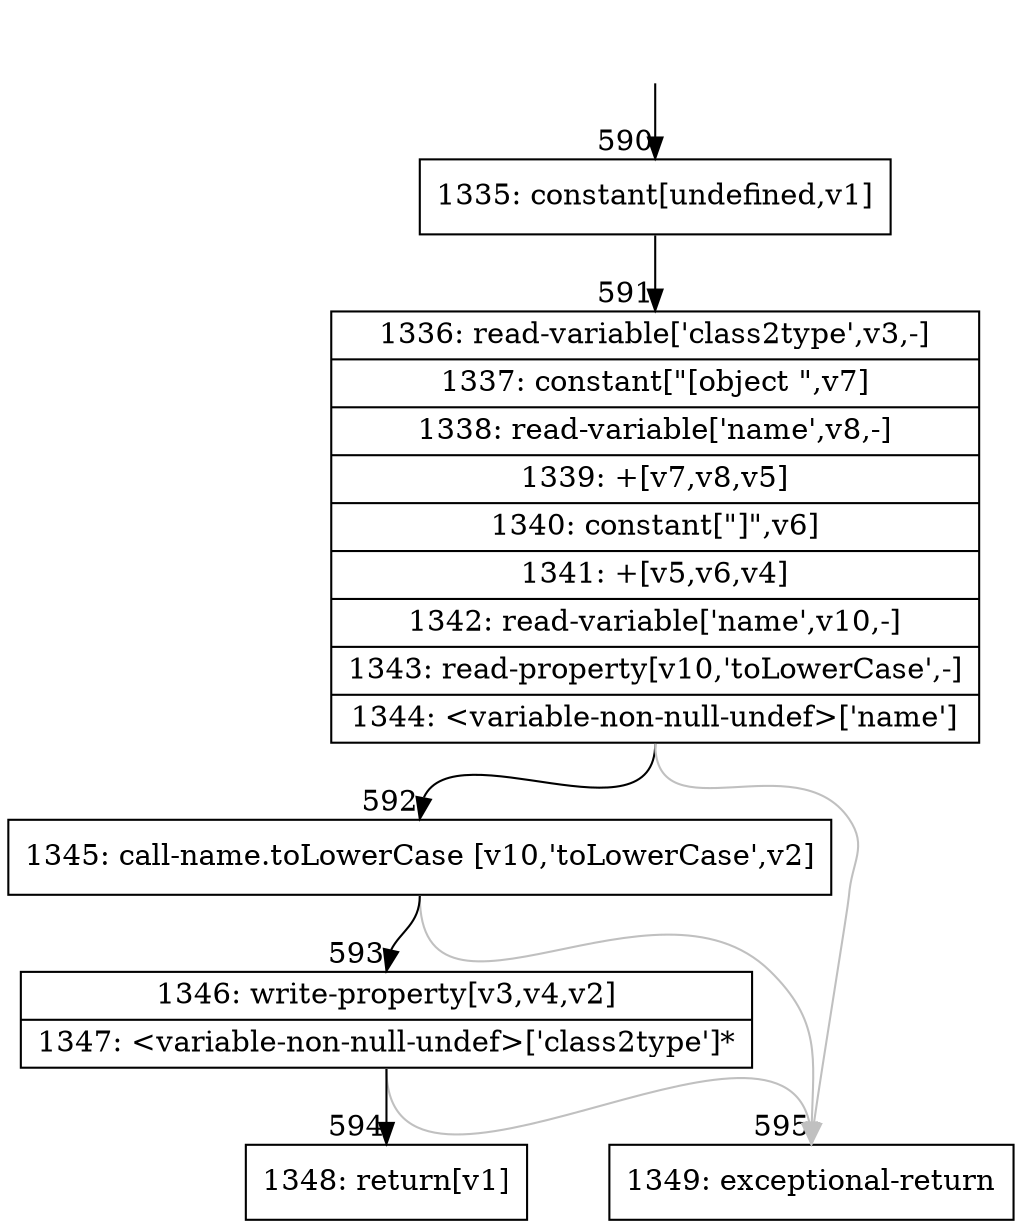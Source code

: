 digraph {
rankdir="TD"
BB_entry48[shape=none,label=""];
BB_entry48 -> BB590 [tailport=s, headport=n, headlabel="    590"]
BB590 [shape=record label="{1335: constant[undefined,v1]}" ] 
BB590 -> BB591 [tailport=s, headport=n, headlabel="      591"]
BB591 [shape=record label="{1336: read-variable['class2type',v3,-]|1337: constant[\"[object \",v7]|1338: read-variable['name',v8,-]|1339: +[v7,v8,v5]|1340: constant[\"]\",v6]|1341: +[v5,v6,v4]|1342: read-variable['name',v10,-]|1343: read-property[v10,'toLowerCase',-]|1344: \<variable-non-null-undef\>['name']}" ] 
BB591 -> BB592 [tailport=s, headport=n, headlabel="      592"]
BB591 -> BB595 [tailport=s, headport=n, color=gray, headlabel="      595"]
BB592 [shape=record label="{1345: call-name.toLowerCase [v10,'toLowerCase',v2]}" ] 
BB592 -> BB593 [tailport=s, headport=n, headlabel="      593"]
BB592 -> BB595 [tailport=s, headport=n, color=gray]
BB593 [shape=record label="{1346: write-property[v3,v4,v2]|1347: \<variable-non-null-undef\>['class2type']*}" ] 
BB593 -> BB594 [tailport=s, headport=n, headlabel="      594"]
BB593 -> BB595 [tailport=s, headport=n, color=gray]
BB594 [shape=record label="{1348: return[v1]}" ] 
BB595 [shape=record label="{1349: exceptional-return}" ] 
//#$~ 381
}
